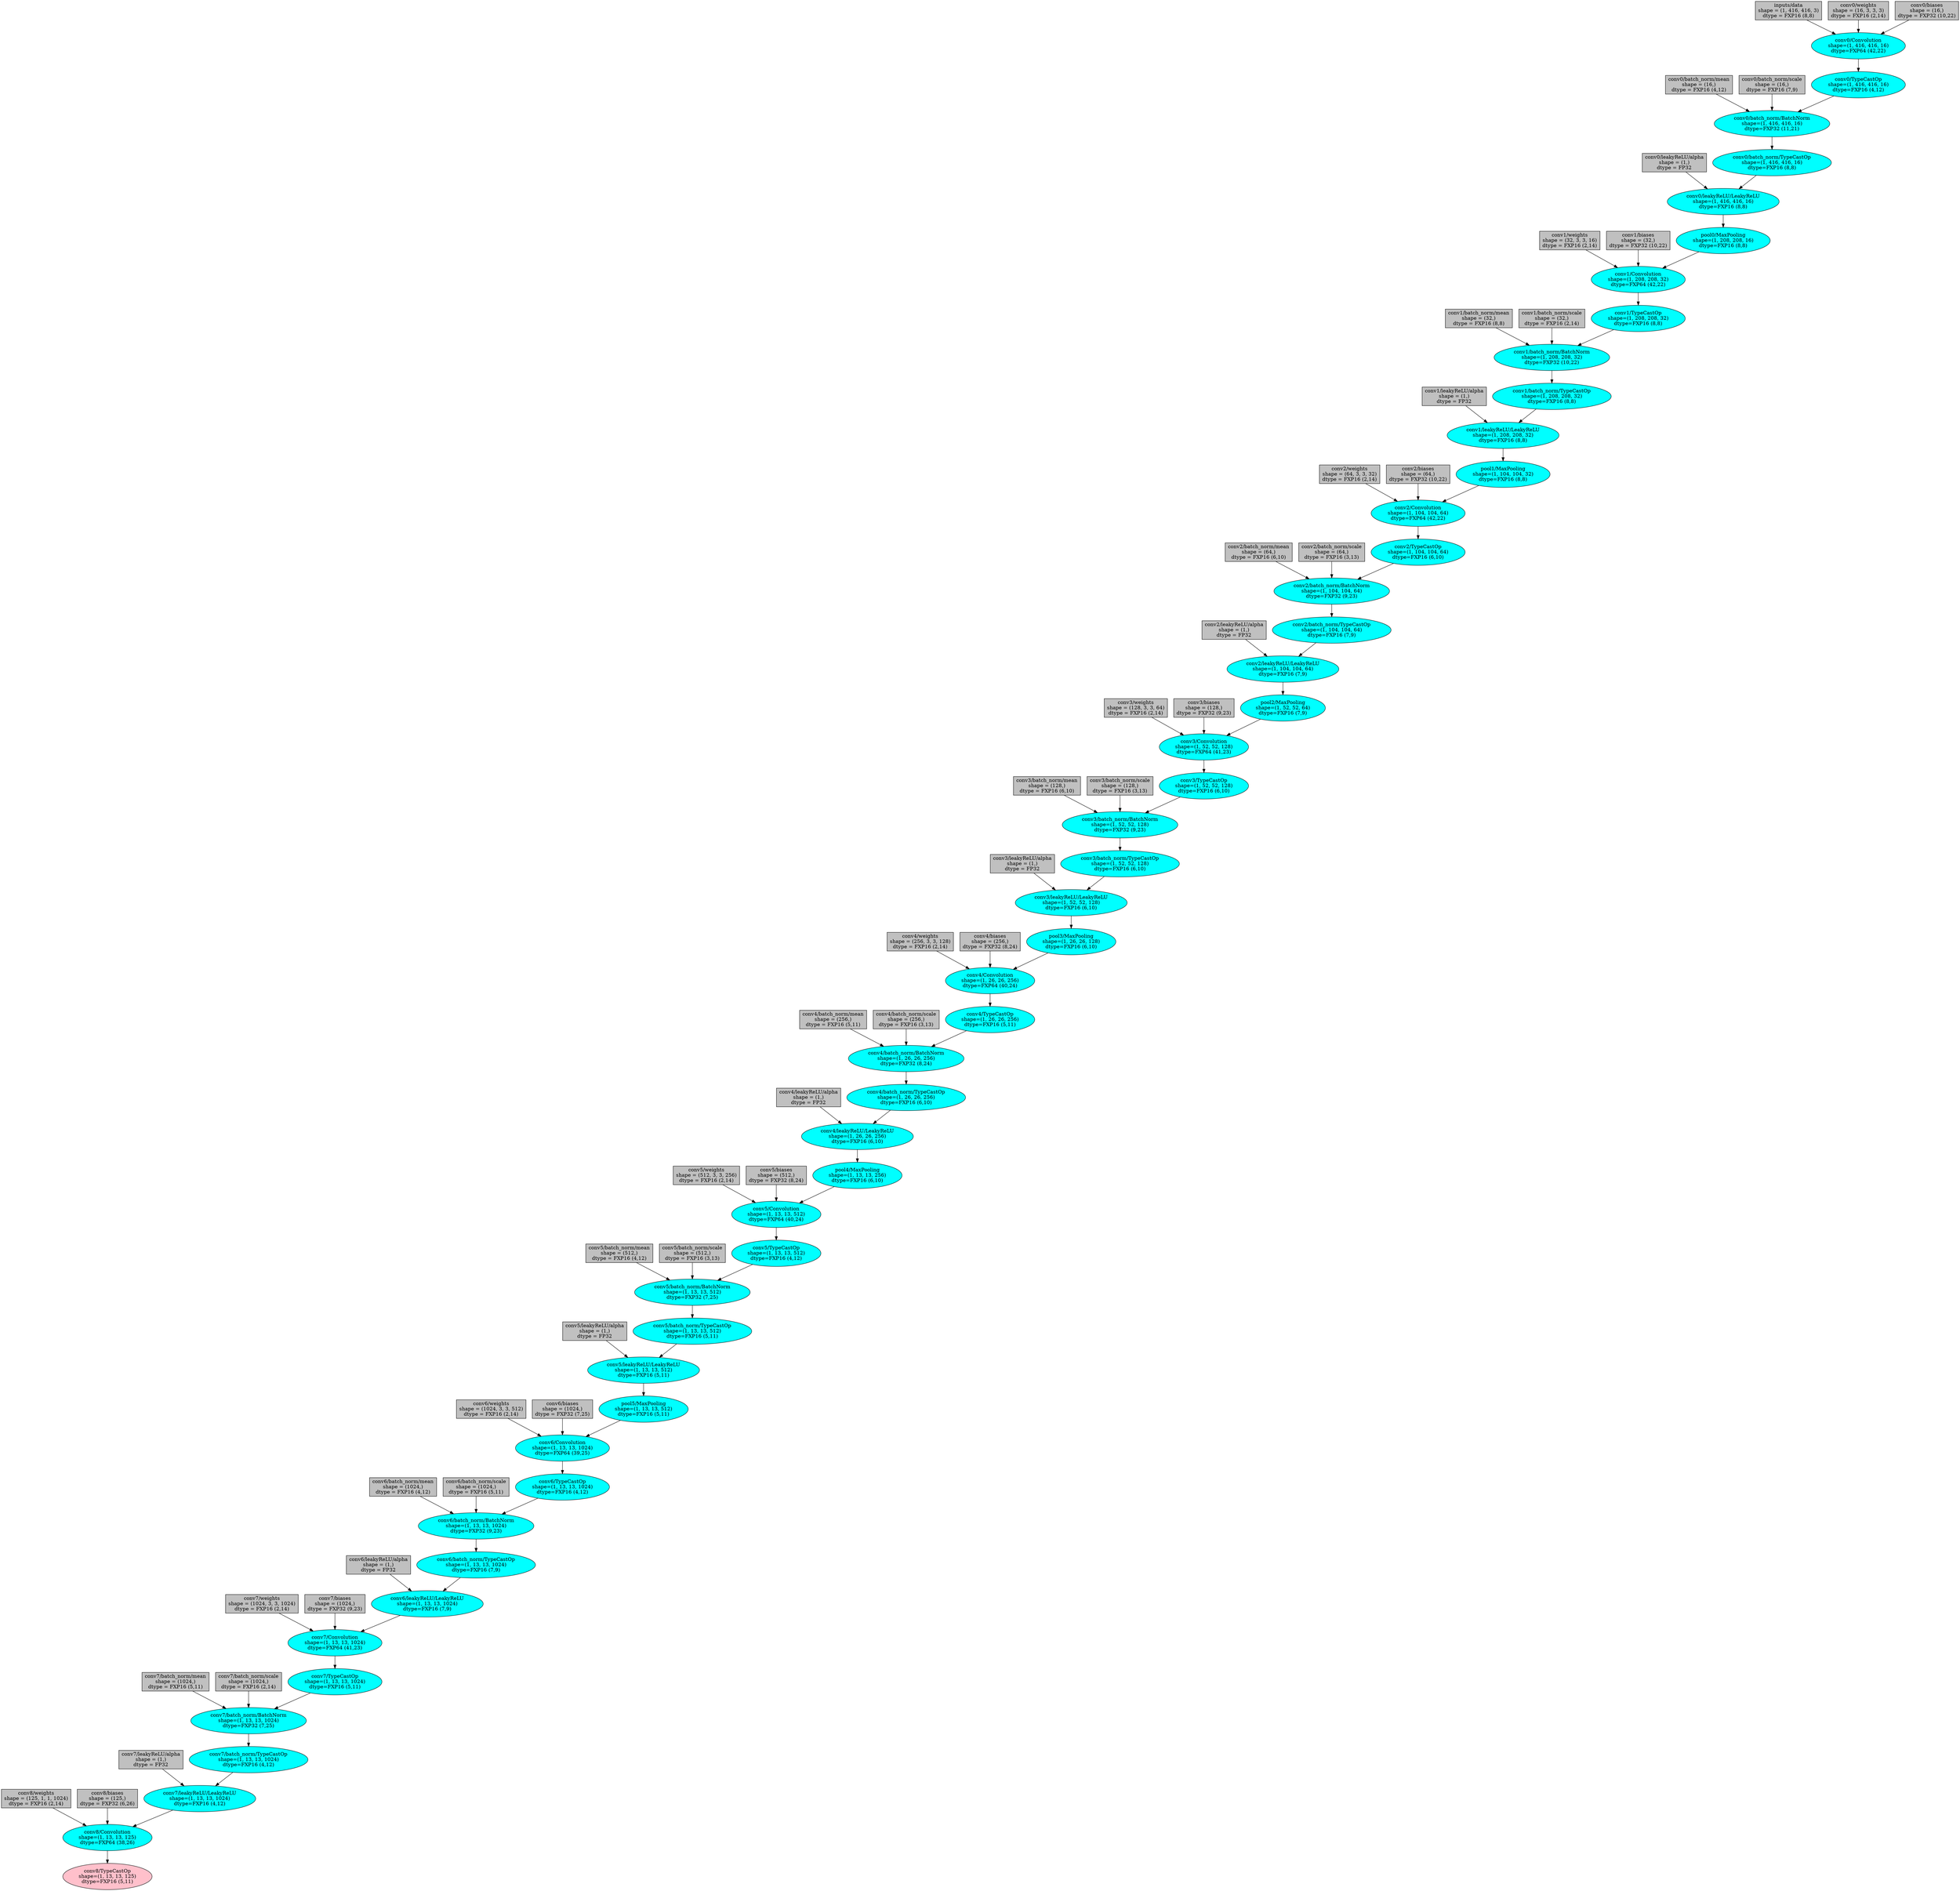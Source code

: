 digraph {
	"conv0/Convolution
shape=(1, 416, 416, 16)
dtype=FXP64 (42,22)" [fillcolor=cyan style=filled]
	"inputs/data
shape = (1, 416, 416, 3)
dtype = FXP16 (8,8)" [fillcolor=gray shape=rectangle style=filled]
	"inputs/data
shape = (1, 416, 416, 3)
dtype = FXP16 (8,8)" -> "conv0/Convolution
shape=(1, 416, 416, 16)
dtype=FXP64 (42,22)"
	"conv0/weights
shape = (16, 3, 3, 3)
dtype = FXP16 (2,14)" [fillcolor=gray shape=rectangle style=filled]
	"conv0/weights
shape = (16, 3, 3, 3)
dtype = FXP16 (2,14)" -> "conv0/Convolution
shape=(1, 416, 416, 16)
dtype=FXP64 (42,22)"
	"conv0/biases
shape = (16,)
dtype = FXP32 (10,22)" [fillcolor=gray shape=rectangle style=filled]
	"conv0/biases
shape = (16,)
dtype = FXP32 (10,22)" -> "conv0/Convolution
shape=(1, 416, 416, 16)
dtype=FXP64 (42,22)"
	"conv0/TypeCastOp
shape=(1, 416, 416, 16)
dtype=FXP16 (4,12)" [fillcolor=cyan style=filled]
	"conv0/Convolution
shape=(1, 416, 416, 16)
dtype=FXP64 (42,22)" -> "conv0/TypeCastOp
shape=(1, 416, 416, 16)
dtype=FXP16 (4,12)"
	"conv0/batch_norm/BatchNorm
shape=(1, 416, 416, 16)
dtype=FXP32 (11,21)" [fillcolor=cyan style=filled]
	"conv0/TypeCastOp
shape=(1, 416, 416, 16)
dtype=FXP16 (4,12)" -> "conv0/batch_norm/BatchNorm
shape=(1, 416, 416, 16)
dtype=FXP32 (11,21)"
	"conv0/batch_norm/mean
shape = (16,)
dtype = FXP16 (4,12)" [fillcolor=gray shape=rectangle style=filled]
	"conv0/batch_norm/mean
shape = (16,)
dtype = FXP16 (4,12)" -> "conv0/batch_norm/BatchNorm
shape=(1, 416, 416, 16)
dtype=FXP32 (11,21)"
	"conv0/batch_norm/scale
shape = (16,)
dtype = FXP16 (7,9)" [fillcolor=gray shape=rectangle style=filled]
	"conv0/batch_norm/scale
shape = (16,)
dtype = FXP16 (7,9)" -> "conv0/batch_norm/BatchNorm
shape=(1, 416, 416, 16)
dtype=FXP32 (11,21)"
	"conv0/batch_norm/TypeCastOp
shape=(1, 416, 416, 16)
dtype=FXP16 (8,8)" [fillcolor=cyan style=filled]
	"conv0/batch_norm/BatchNorm
shape=(1, 416, 416, 16)
dtype=FXP32 (11,21)" -> "conv0/batch_norm/TypeCastOp
shape=(1, 416, 416, 16)
dtype=FXP16 (8,8)"
	"conv0/leakyReLU/LeakyReLU
shape=(1, 416, 416, 16)
dtype=FXP16 (8,8)" [fillcolor=cyan style=filled]
	"conv0/batch_norm/TypeCastOp
shape=(1, 416, 416, 16)
dtype=FXP16 (8,8)" -> "conv0/leakyReLU/LeakyReLU
shape=(1, 416, 416, 16)
dtype=FXP16 (8,8)"
	"conv0/leakyReLU/alpha
shape = (1,)
dtype = FP32" [fillcolor=gray shape=rectangle style=filled]
	"conv0/leakyReLU/alpha
shape = (1,)
dtype = FP32" -> "conv0/leakyReLU/LeakyReLU
shape=(1, 416, 416, 16)
dtype=FXP16 (8,8)"
	"pool0/MaxPooling
shape=(1, 208, 208, 16)
dtype=FXP16 (8,8)" [fillcolor=cyan style=filled]
	"conv0/leakyReLU/LeakyReLU
shape=(1, 416, 416, 16)
dtype=FXP16 (8,8)" -> "pool0/MaxPooling
shape=(1, 208, 208, 16)
dtype=FXP16 (8,8)"
	"conv1/Convolution
shape=(1, 208, 208, 32)
dtype=FXP64 (42,22)" [fillcolor=cyan style=filled]
	"pool0/MaxPooling
shape=(1, 208, 208, 16)
dtype=FXP16 (8,8)" -> "conv1/Convolution
shape=(1, 208, 208, 32)
dtype=FXP64 (42,22)"
	"conv1/weights
shape = (32, 3, 3, 16)
dtype = FXP16 (2,14)" [fillcolor=gray shape=rectangle style=filled]
	"conv1/weights
shape = (32, 3, 3, 16)
dtype = FXP16 (2,14)" -> "conv1/Convolution
shape=(1, 208, 208, 32)
dtype=FXP64 (42,22)"
	"conv1/biases
shape = (32,)
dtype = FXP32 (10,22)" [fillcolor=gray shape=rectangle style=filled]
	"conv1/biases
shape = (32,)
dtype = FXP32 (10,22)" -> "conv1/Convolution
shape=(1, 208, 208, 32)
dtype=FXP64 (42,22)"
	"conv1/TypeCastOp
shape=(1, 208, 208, 32)
dtype=FXP16 (8,8)" [fillcolor=cyan style=filled]
	"conv1/Convolution
shape=(1, 208, 208, 32)
dtype=FXP64 (42,22)" -> "conv1/TypeCastOp
shape=(1, 208, 208, 32)
dtype=FXP16 (8,8)"
	"conv1/batch_norm/BatchNorm
shape=(1, 208, 208, 32)
dtype=FXP32 (10,22)" [fillcolor=cyan style=filled]
	"conv1/TypeCastOp
shape=(1, 208, 208, 32)
dtype=FXP16 (8,8)" -> "conv1/batch_norm/BatchNorm
shape=(1, 208, 208, 32)
dtype=FXP32 (10,22)"
	"conv1/batch_norm/mean
shape = (32,)
dtype = FXP16 (8,8)" [fillcolor=gray shape=rectangle style=filled]
	"conv1/batch_norm/mean
shape = (32,)
dtype = FXP16 (8,8)" -> "conv1/batch_norm/BatchNorm
shape=(1, 208, 208, 32)
dtype=FXP32 (10,22)"
	"conv1/batch_norm/scale
shape = (32,)
dtype = FXP16 (2,14)" [fillcolor=gray shape=rectangle style=filled]
	"conv1/batch_norm/scale
shape = (32,)
dtype = FXP16 (2,14)" -> "conv1/batch_norm/BatchNorm
shape=(1, 208, 208, 32)
dtype=FXP32 (10,22)"
	"conv1/batch_norm/TypeCastOp
shape=(1, 208, 208, 32)
dtype=FXP16 (8,8)" [fillcolor=cyan style=filled]
	"conv1/batch_norm/BatchNorm
shape=(1, 208, 208, 32)
dtype=FXP32 (10,22)" -> "conv1/batch_norm/TypeCastOp
shape=(1, 208, 208, 32)
dtype=FXP16 (8,8)"
	"conv1/leakyReLU/LeakyReLU
shape=(1, 208, 208, 32)
dtype=FXP16 (8,8)" [fillcolor=cyan style=filled]
	"conv1/batch_norm/TypeCastOp
shape=(1, 208, 208, 32)
dtype=FXP16 (8,8)" -> "conv1/leakyReLU/LeakyReLU
shape=(1, 208, 208, 32)
dtype=FXP16 (8,8)"
	"conv1/leakyReLU/alpha
shape = (1,)
dtype = FP32" [fillcolor=gray shape=rectangle style=filled]
	"conv1/leakyReLU/alpha
shape = (1,)
dtype = FP32" -> "conv1/leakyReLU/LeakyReLU
shape=(1, 208, 208, 32)
dtype=FXP16 (8,8)"
	"pool1/MaxPooling
shape=(1, 104, 104, 32)
dtype=FXP16 (8,8)" [fillcolor=cyan style=filled]
	"conv1/leakyReLU/LeakyReLU
shape=(1, 208, 208, 32)
dtype=FXP16 (8,8)" -> "pool1/MaxPooling
shape=(1, 104, 104, 32)
dtype=FXP16 (8,8)"
	"conv2/Convolution
shape=(1, 104, 104, 64)
dtype=FXP64 (42,22)" [fillcolor=cyan style=filled]
	"pool1/MaxPooling
shape=(1, 104, 104, 32)
dtype=FXP16 (8,8)" -> "conv2/Convolution
shape=(1, 104, 104, 64)
dtype=FXP64 (42,22)"
	"conv2/weights
shape = (64, 3, 3, 32)
dtype = FXP16 (2,14)" [fillcolor=gray shape=rectangle style=filled]
	"conv2/weights
shape = (64, 3, 3, 32)
dtype = FXP16 (2,14)" -> "conv2/Convolution
shape=(1, 104, 104, 64)
dtype=FXP64 (42,22)"
	"conv2/biases
shape = (64,)
dtype = FXP32 (10,22)" [fillcolor=gray shape=rectangle style=filled]
	"conv2/biases
shape = (64,)
dtype = FXP32 (10,22)" -> "conv2/Convolution
shape=(1, 104, 104, 64)
dtype=FXP64 (42,22)"
	"conv2/TypeCastOp
shape=(1, 104, 104, 64)
dtype=FXP16 (6,10)" [fillcolor=cyan style=filled]
	"conv2/Convolution
shape=(1, 104, 104, 64)
dtype=FXP64 (42,22)" -> "conv2/TypeCastOp
shape=(1, 104, 104, 64)
dtype=FXP16 (6,10)"
	"conv2/batch_norm/BatchNorm
shape=(1, 104, 104, 64)
dtype=FXP32 (9,23)" [fillcolor=cyan style=filled]
	"conv2/TypeCastOp
shape=(1, 104, 104, 64)
dtype=FXP16 (6,10)" -> "conv2/batch_norm/BatchNorm
shape=(1, 104, 104, 64)
dtype=FXP32 (9,23)"
	"conv2/batch_norm/mean
shape = (64,)
dtype = FXP16 (6,10)" [fillcolor=gray shape=rectangle style=filled]
	"conv2/batch_norm/mean
shape = (64,)
dtype = FXP16 (6,10)" -> "conv2/batch_norm/BatchNorm
shape=(1, 104, 104, 64)
dtype=FXP32 (9,23)"
	"conv2/batch_norm/scale
shape = (64,)
dtype = FXP16 (3,13)" [fillcolor=gray shape=rectangle style=filled]
	"conv2/batch_norm/scale
shape = (64,)
dtype = FXP16 (3,13)" -> "conv2/batch_norm/BatchNorm
shape=(1, 104, 104, 64)
dtype=FXP32 (9,23)"
	"conv2/batch_norm/TypeCastOp
shape=(1, 104, 104, 64)
dtype=FXP16 (7,9)" [fillcolor=cyan style=filled]
	"conv2/batch_norm/BatchNorm
shape=(1, 104, 104, 64)
dtype=FXP32 (9,23)" -> "conv2/batch_norm/TypeCastOp
shape=(1, 104, 104, 64)
dtype=FXP16 (7,9)"
	"conv2/leakyReLU/LeakyReLU
shape=(1, 104, 104, 64)
dtype=FXP16 (7,9)" [fillcolor=cyan style=filled]
	"conv2/batch_norm/TypeCastOp
shape=(1, 104, 104, 64)
dtype=FXP16 (7,9)" -> "conv2/leakyReLU/LeakyReLU
shape=(1, 104, 104, 64)
dtype=FXP16 (7,9)"
	"conv2/leakyReLU/alpha
shape = (1,)
dtype = FP32" [fillcolor=gray shape=rectangle style=filled]
	"conv2/leakyReLU/alpha
shape = (1,)
dtype = FP32" -> "conv2/leakyReLU/LeakyReLU
shape=(1, 104, 104, 64)
dtype=FXP16 (7,9)"
	"pool2/MaxPooling
shape=(1, 52, 52, 64)
dtype=FXP16 (7,9)" [fillcolor=cyan style=filled]
	"conv2/leakyReLU/LeakyReLU
shape=(1, 104, 104, 64)
dtype=FXP16 (7,9)" -> "pool2/MaxPooling
shape=(1, 52, 52, 64)
dtype=FXP16 (7,9)"
	"conv3/Convolution
shape=(1, 52, 52, 128)
dtype=FXP64 (41,23)" [fillcolor=cyan style=filled]
	"pool2/MaxPooling
shape=(1, 52, 52, 64)
dtype=FXP16 (7,9)" -> "conv3/Convolution
shape=(1, 52, 52, 128)
dtype=FXP64 (41,23)"
	"conv3/weights
shape = (128, 3, 3, 64)
dtype = FXP16 (2,14)" [fillcolor=gray shape=rectangle style=filled]
	"conv3/weights
shape = (128, 3, 3, 64)
dtype = FXP16 (2,14)" -> "conv3/Convolution
shape=(1, 52, 52, 128)
dtype=FXP64 (41,23)"
	"conv3/biases
shape = (128,)
dtype = FXP32 (9,23)" [fillcolor=gray shape=rectangle style=filled]
	"conv3/biases
shape = (128,)
dtype = FXP32 (9,23)" -> "conv3/Convolution
shape=(1, 52, 52, 128)
dtype=FXP64 (41,23)"
	"conv3/TypeCastOp
shape=(1, 52, 52, 128)
dtype=FXP16 (6,10)" [fillcolor=cyan style=filled]
	"conv3/Convolution
shape=(1, 52, 52, 128)
dtype=FXP64 (41,23)" -> "conv3/TypeCastOp
shape=(1, 52, 52, 128)
dtype=FXP16 (6,10)"
	"conv3/batch_norm/BatchNorm
shape=(1, 52, 52, 128)
dtype=FXP32 (9,23)" [fillcolor=cyan style=filled]
	"conv3/TypeCastOp
shape=(1, 52, 52, 128)
dtype=FXP16 (6,10)" -> "conv3/batch_norm/BatchNorm
shape=(1, 52, 52, 128)
dtype=FXP32 (9,23)"
	"conv3/batch_norm/mean
shape = (128,)
dtype = FXP16 (6,10)" [fillcolor=gray shape=rectangle style=filled]
	"conv3/batch_norm/mean
shape = (128,)
dtype = FXP16 (6,10)" -> "conv3/batch_norm/BatchNorm
shape=(1, 52, 52, 128)
dtype=FXP32 (9,23)"
	"conv3/batch_norm/scale
shape = (128,)
dtype = FXP16 (3,13)" [fillcolor=gray shape=rectangle style=filled]
	"conv3/batch_norm/scale
shape = (128,)
dtype = FXP16 (3,13)" -> "conv3/batch_norm/BatchNorm
shape=(1, 52, 52, 128)
dtype=FXP32 (9,23)"
	"conv3/batch_norm/TypeCastOp
shape=(1, 52, 52, 128)
dtype=FXP16 (6,10)" [fillcolor=cyan style=filled]
	"conv3/batch_norm/BatchNorm
shape=(1, 52, 52, 128)
dtype=FXP32 (9,23)" -> "conv3/batch_norm/TypeCastOp
shape=(1, 52, 52, 128)
dtype=FXP16 (6,10)"
	"conv3/leakyReLU/LeakyReLU
shape=(1, 52, 52, 128)
dtype=FXP16 (6,10)" [fillcolor=cyan style=filled]
	"conv3/batch_norm/TypeCastOp
shape=(1, 52, 52, 128)
dtype=FXP16 (6,10)" -> "conv3/leakyReLU/LeakyReLU
shape=(1, 52, 52, 128)
dtype=FXP16 (6,10)"
	"conv3/leakyReLU/alpha
shape = (1,)
dtype = FP32" [fillcolor=gray shape=rectangle style=filled]
	"conv3/leakyReLU/alpha
shape = (1,)
dtype = FP32" -> "conv3/leakyReLU/LeakyReLU
shape=(1, 52, 52, 128)
dtype=FXP16 (6,10)"
	"pool3/MaxPooling
shape=(1, 26, 26, 128)
dtype=FXP16 (6,10)" [fillcolor=cyan style=filled]
	"conv3/leakyReLU/LeakyReLU
shape=(1, 52, 52, 128)
dtype=FXP16 (6,10)" -> "pool3/MaxPooling
shape=(1, 26, 26, 128)
dtype=FXP16 (6,10)"
	"conv4/Convolution
shape=(1, 26, 26, 256)
dtype=FXP64 (40,24)" [fillcolor=cyan style=filled]
	"pool3/MaxPooling
shape=(1, 26, 26, 128)
dtype=FXP16 (6,10)" -> "conv4/Convolution
shape=(1, 26, 26, 256)
dtype=FXP64 (40,24)"
	"conv4/weights
shape = (256, 3, 3, 128)
dtype = FXP16 (2,14)" [fillcolor=gray shape=rectangle style=filled]
	"conv4/weights
shape = (256, 3, 3, 128)
dtype = FXP16 (2,14)" -> "conv4/Convolution
shape=(1, 26, 26, 256)
dtype=FXP64 (40,24)"
	"conv4/biases
shape = (256,)
dtype = FXP32 (8,24)" [fillcolor=gray shape=rectangle style=filled]
	"conv4/biases
shape = (256,)
dtype = FXP32 (8,24)" -> "conv4/Convolution
shape=(1, 26, 26, 256)
dtype=FXP64 (40,24)"
	"conv4/TypeCastOp
shape=(1, 26, 26, 256)
dtype=FXP16 (5,11)" [fillcolor=cyan style=filled]
	"conv4/Convolution
shape=(1, 26, 26, 256)
dtype=FXP64 (40,24)" -> "conv4/TypeCastOp
shape=(1, 26, 26, 256)
dtype=FXP16 (5,11)"
	"conv4/batch_norm/BatchNorm
shape=(1, 26, 26, 256)
dtype=FXP32 (8,24)" [fillcolor=cyan style=filled]
	"conv4/TypeCastOp
shape=(1, 26, 26, 256)
dtype=FXP16 (5,11)" -> "conv4/batch_norm/BatchNorm
shape=(1, 26, 26, 256)
dtype=FXP32 (8,24)"
	"conv4/batch_norm/mean
shape = (256,)
dtype = FXP16 (5,11)" [fillcolor=gray shape=rectangle style=filled]
	"conv4/batch_norm/mean
shape = (256,)
dtype = FXP16 (5,11)" -> "conv4/batch_norm/BatchNorm
shape=(1, 26, 26, 256)
dtype=FXP32 (8,24)"
	"conv4/batch_norm/scale
shape = (256,)
dtype = FXP16 (3,13)" [fillcolor=gray shape=rectangle style=filled]
	"conv4/batch_norm/scale
shape = (256,)
dtype = FXP16 (3,13)" -> "conv4/batch_norm/BatchNorm
shape=(1, 26, 26, 256)
dtype=FXP32 (8,24)"
	"conv4/batch_norm/TypeCastOp
shape=(1, 26, 26, 256)
dtype=FXP16 (6,10)" [fillcolor=cyan style=filled]
	"conv4/batch_norm/BatchNorm
shape=(1, 26, 26, 256)
dtype=FXP32 (8,24)" -> "conv4/batch_norm/TypeCastOp
shape=(1, 26, 26, 256)
dtype=FXP16 (6,10)"
	"conv4/leakyReLU/LeakyReLU
shape=(1, 26, 26, 256)
dtype=FXP16 (6,10)" [fillcolor=cyan style=filled]
	"conv4/batch_norm/TypeCastOp
shape=(1, 26, 26, 256)
dtype=FXP16 (6,10)" -> "conv4/leakyReLU/LeakyReLU
shape=(1, 26, 26, 256)
dtype=FXP16 (6,10)"
	"conv4/leakyReLU/alpha
shape = (1,)
dtype = FP32" [fillcolor=gray shape=rectangle style=filled]
	"conv4/leakyReLU/alpha
shape = (1,)
dtype = FP32" -> "conv4/leakyReLU/LeakyReLU
shape=(1, 26, 26, 256)
dtype=FXP16 (6,10)"
	"pool4/MaxPooling
shape=(1, 13, 13, 256)
dtype=FXP16 (6,10)" [fillcolor=cyan style=filled]
	"conv4/leakyReLU/LeakyReLU
shape=(1, 26, 26, 256)
dtype=FXP16 (6,10)" -> "pool4/MaxPooling
shape=(1, 13, 13, 256)
dtype=FXP16 (6,10)"
	"conv5/Convolution
shape=(1, 13, 13, 512)
dtype=FXP64 (40,24)" [fillcolor=cyan style=filled]
	"pool4/MaxPooling
shape=(1, 13, 13, 256)
dtype=FXP16 (6,10)" -> "conv5/Convolution
shape=(1, 13, 13, 512)
dtype=FXP64 (40,24)"
	"conv5/weights
shape = (512, 3, 3, 256)
dtype = FXP16 (2,14)" [fillcolor=gray shape=rectangle style=filled]
	"conv5/weights
shape = (512, 3, 3, 256)
dtype = FXP16 (2,14)" -> "conv5/Convolution
shape=(1, 13, 13, 512)
dtype=FXP64 (40,24)"
	"conv5/biases
shape = (512,)
dtype = FXP32 (8,24)" [fillcolor=gray shape=rectangle style=filled]
	"conv5/biases
shape = (512,)
dtype = FXP32 (8,24)" -> "conv5/Convolution
shape=(1, 13, 13, 512)
dtype=FXP64 (40,24)"
	"conv5/TypeCastOp
shape=(1, 13, 13, 512)
dtype=FXP16 (4,12)" [fillcolor=cyan style=filled]
	"conv5/Convolution
shape=(1, 13, 13, 512)
dtype=FXP64 (40,24)" -> "conv5/TypeCastOp
shape=(1, 13, 13, 512)
dtype=FXP16 (4,12)"
	"conv5/batch_norm/BatchNorm
shape=(1, 13, 13, 512)
dtype=FXP32 (7,25)" [fillcolor=cyan style=filled]
	"conv5/TypeCastOp
shape=(1, 13, 13, 512)
dtype=FXP16 (4,12)" -> "conv5/batch_norm/BatchNorm
shape=(1, 13, 13, 512)
dtype=FXP32 (7,25)"
	"conv5/batch_norm/mean
shape = (512,)
dtype = FXP16 (4,12)" [fillcolor=gray shape=rectangle style=filled]
	"conv5/batch_norm/mean
shape = (512,)
dtype = FXP16 (4,12)" -> "conv5/batch_norm/BatchNorm
shape=(1, 13, 13, 512)
dtype=FXP32 (7,25)"
	"conv5/batch_norm/scale
shape = (512,)
dtype = FXP16 (3,13)" [fillcolor=gray shape=rectangle style=filled]
	"conv5/batch_norm/scale
shape = (512,)
dtype = FXP16 (3,13)" -> "conv5/batch_norm/BatchNorm
shape=(1, 13, 13, 512)
dtype=FXP32 (7,25)"
	"conv5/batch_norm/TypeCastOp
shape=(1, 13, 13, 512)
dtype=FXP16 (5,11)" [fillcolor=cyan style=filled]
	"conv5/batch_norm/BatchNorm
shape=(1, 13, 13, 512)
dtype=FXP32 (7,25)" -> "conv5/batch_norm/TypeCastOp
shape=(1, 13, 13, 512)
dtype=FXP16 (5,11)"
	"conv5/leakyReLU/LeakyReLU
shape=(1, 13, 13, 512)
dtype=FXP16 (5,11)" [fillcolor=cyan style=filled]
	"conv5/batch_norm/TypeCastOp
shape=(1, 13, 13, 512)
dtype=FXP16 (5,11)" -> "conv5/leakyReLU/LeakyReLU
shape=(1, 13, 13, 512)
dtype=FXP16 (5,11)"
	"conv5/leakyReLU/alpha
shape = (1,)
dtype = FP32" [fillcolor=gray shape=rectangle style=filled]
	"conv5/leakyReLU/alpha
shape = (1,)
dtype = FP32" -> "conv5/leakyReLU/LeakyReLU
shape=(1, 13, 13, 512)
dtype=FXP16 (5,11)"
	"pool5/MaxPooling
shape=(1, 13, 13, 512)
dtype=FXP16 (5,11)" [fillcolor=cyan style=filled]
	"conv5/leakyReLU/LeakyReLU
shape=(1, 13, 13, 512)
dtype=FXP16 (5,11)" -> "pool5/MaxPooling
shape=(1, 13, 13, 512)
dtype=FXP16 (5,11)"
	"conv6/Convolution
shape=(1, 13, 13, 1024)
dtype=FXP64 (39,25)" [fillcolor=cyan style=filled]
	"pool5/MaxPooling
shape=(1, 13, 13, 512)
dtype=FXP16 (5,11)" -> "conv6/Convolution
shape=(1, 13, 13, 1024)
dtype=FXP64 (39,25)"
	"conv6/weights
shape = (1024, 3, 3, 512)
dtype = FXP16 (2,14)" [fillcolor=gray shape=rectangle style=filled]
	"conv6/weights
shape = (1024, 3, 3, 512)
dtype = FXP16 (2,14)" -> "conv6/Convolution
shape=(1, 13, 13, 1024)
dtype=FXP64 (39,25)"
	"conv6/biases
shape = (1024,)
dtype = FXP32 (7,25)" [fillcolor=gray shape=rectangle style=filled]
	"conv6/biases
shape = (1024,)
dtype = FXP32 (7,25)" -> "conv6/Convolution
shape=(1, 13, 13, 1024)
dtype=FXP64 (39,25)"
	"conv6/TypeCastOp
shape=(1, 13, 13, 1024)
dtype=FXP16 (4,12)" [fillcolor=cyan style=filled]
	"conv6/Convolution
shape=(1, 13, 13, 1024)
dtype=FXP64 (39,25)" -> "conv6/TypeCastOp
shape=(1, 13, 13, 1024)
dtype=FXP16 (4,12)"
	"conv6/batch_norm/BatchNorm
shape=(1, 13, 13, 1024)
dtype=FXP32 (9,23)" [fillcolor=cyan style=filled]
	"conv6/TypeCastOp
shape=(1, 13, 13, 1024)
dtype=FXP16 (4,12)" -> "conv6/batch_norm/BatchNorm
shape=(1, 13, 13, 1024)
dtype=FXP32 (9,23)"
	"conv6/batch_norm/mean
shape = (1024,)
dtype = FXP16 (4,12)" [fillcolor=gray shape=rectangle style=filled]
	"conv6/batch_norm/mean
shape = (1024,)
dtype = FXP16 (4,12)" -> "conv6/batch_norm/BatchNorm
shape=(1, 13, 13, 1024)
dtype=FXP32 (9,23)"
	"conv6/batch_norm/scale
shape = (1024,)
dtype = FXP16 (5,11)" [fillcolor=gray shape=rectangle style=filled]
	"conv6/batch_norm/scale
shape = (1024,)
dtype = FXP16 (5,11)" -> "conv6/batch_norm/BatchNorm
shape=(1, 13, 13, 1024)
dtype=FXP32 (9,23)"
	"conv6/batch_norm/TypeCastOp
shape=(1, 13, 13, 1024)
dtype=FXP16 (7,9)" [fillcolor=cyan style=filled]
	"conv6/batch_norm/BatchNorm
shape=(1, 13, 13, 1024)
dtype=FXP32 (9,23)" -> "conv6/batch_norm/TypeCastOp
shape=(1, 13, 13, 1024)
dtype=FXP16 (7,9)"
	"conv6/leakyReLU/LeakyReLU
shape=(1, 13, 13, 1024)
dtype=FXP16 (7,9)" [fillcolor=cyan style=filled]
	"conv6/batch_norm/TypeCastOp
shape=(1, 13, 13, 1024)
dtype=FXP16 (7,9)" -> "conv6/leakyReLU/LeakyReLU
shape=(1, 13, 13, 1024)
dtype=FXP16 (7,9)"
	"conv6/leakyReLU/alpha
shape = (1,)
dtype = FP32" [fillcolor=gray shape=rectangle style=filled]
	"conv6/leakyReLU/alpha
shape = (1,)
dtype = FP32" -> "conv6/leakyReLU/LeakyReLU
shape=(1, 13, 13, 1024)
dtype=FXP16 (7,9)"
	"conv7/Convolution
shape=(1, 13, 13, 1024)
dtype=FXP64 (41,23)" [fillcolor=cyan style=filled]
	"conv6/leakyReLU/LeakyReLU
shape=(1, 13, 13, 1024)
dtype=FXP16 (7,9)" -> "conv7/Convolution
shape=(1, 13, 13, 1024)
dtype=FXP64 (41,23)"
	"conv7/weights
shape = (1024, 3, 3, 1024)
dtype = FXP16 (2,14)" [fillcolor=gray shape=rectangle style=filled]
	"conv7/weights
shape = (1024, 3, 3, 1024)
dtype = FXP16 (2,14)" -> "conv7/Convolution
shape=(1, 13, 13, 1024)
dtype=FXP64 (41,23)"
	"conv7/biases
shape = (1024,)
dtype = FXP32 (9,23)" [fillcolor=gray shape=rectangle style=filled]
	"conv7/biases
shape = (1024,)
dtype = FXP32 (9,23)" -> "conv7/Convolution
shape=(1, 13, 13, 1024)
dtype=FXP64 (41,23)"
	"conv7/TypeCastOp
shape=(1, 13, 13, 1024)
dtype=FXP16 (5,11)" [fillcolor=cyan style=filled]
	"conv7/Convolution
shape=(1, 13, 13, 1024)
dtype=FXP64 (41,23)" -> "conv7/TypeCastOp
shape=(1, 13, 13, 1024)
dtype=FXP16 (5,11)"
	"conv7/batch_norm/BatchNorm
shape=(1, 13, 13, 1024)
dtype=FXP32 (7,25)" [fillcolor=cyan style=filled]
	"conv7/TypeCastOp
shape=(1, 13, 13, 1024)
dtype=FXP16 (5,11)" -> "conv7/batch_norm/BatchNorm
shape=(1, 13, 13, 1024)
dtype=FXP32 (7,25)"
	"conv7/batch_norm/mean
shape = (1024,)
dtype = FXP16 (5,11)" [fillcolor=gray shape=rectangle style=filled]
	"conv7/batch_norm/mean
shape = (1024,)
dtype = FXP16 (5,11)" -> "conv7/batch_norm/BatchNorm
shape=(1, 13, 13, 1024)
dtype=FXP32 (7,25)"
	"conv7/batch_norm/scale
shape = (1024,)
dtype = FXP16 (2,14)" [fillcolor=gray shape=rectangle style=filled]
	"conv7/batch_norm/scale
shape = (1024,)
dtype = FXP16 (2,14)" -> "conv7/batch_norm/BatchNorm
shape=(1, 13, 13, 1024)
dtype=FXP32 (7,25)"
	"conv7/batch_norm/TypeCastOp
shape=(1, 13, 13, 1024)
dtype=FXP16 (4,12)" [fillcolor=cyan style=filled]
	"conv7/batch_norm/BatchNorm
shape=(1, 13, 13, 1024)
dtype=FXP32 (7,25)" -> "conv7/batch_norm/TypeCastOp
shape=(1, 13, 13, 1024)
dtype=FXP16 (4,12)"
	"conv7/leakyReLU/LeakyReLU
shape=(1, 13, 13, 1024)
dtype=FXP16 (4,12)" [fillcolor=cyan style=filled]
	"conv7/batch_norm/TypeCastOp
shape=(1, 13, 13, 1024)
dtype=FXP16 (4,12)" -> "conv7/leakyReLU/LeakyReLU
shape=(1, 13, 13, 1024)
dtype=FXP16 (4,12)"
	"conv7/leakyReLU/alpha
shape = (1,)
dtype = FP32" [fillcolor=gray shape=rectangle style=filled]
	"conv7/leakyReLU/alpha
shape = (1,)
dtype = FP32" -> "conv7/leakyReLU/LeakyReLU
shape=(1, 13, 13, 1024)
dtype=FXP16 (4,12)"
	"conv8/Convolution
shape=(1, 13, 13, 125)
dtype=FXP64 (38,26)" [fillcolor=cyan style=filled]
	"conv7/leakyReLU/LeakyReLU
shape=(1, 13, 13, 1024)
dtype=FXP16 (4,12)" -> "conv8/Convolution
shape=(1, 13, 13, 125)
dtype=FXP64 (38,26)"
	"conv8/weights
shape = (125, 1, 1, 1024)
dtype = FXP16 (2,14)" [fillcolor=gray shape=rectangle style=filled]
	"conv8/weights
shape = (125, 1, 1, 1024)
dtype = FXP16 (2,14)" -> "conv8/Convolution
shape=(1, 13, 13, 125)
dtype=FXP64 (38,26)"
	"conv8/biases
shape = (125,)
dtype = FXP32 (6,26)" [fillcolor=gray shape=rectangle style=filled]
	"conv8/biases
shape = (125,)
dtype = FXP32 (6,26)" -> "conv8/Convolution
shape=(1, 13, 13, 125)
dtype=FXP64 (38,26)"
	"conv8/TypeCastOp
shape=(1, 13, 13, 125)
dtype=FXP16 (5,11)" [fillcolor=pink style=filled]
	"conv8/Convolution
shape=(1, 13, 13, 125)
dtype=FXP64 (38,26)" -> "conv8/TypeCastOp
shape=(1, 13, 13, 125)
dtype=FXP16 (5,11)"
}
